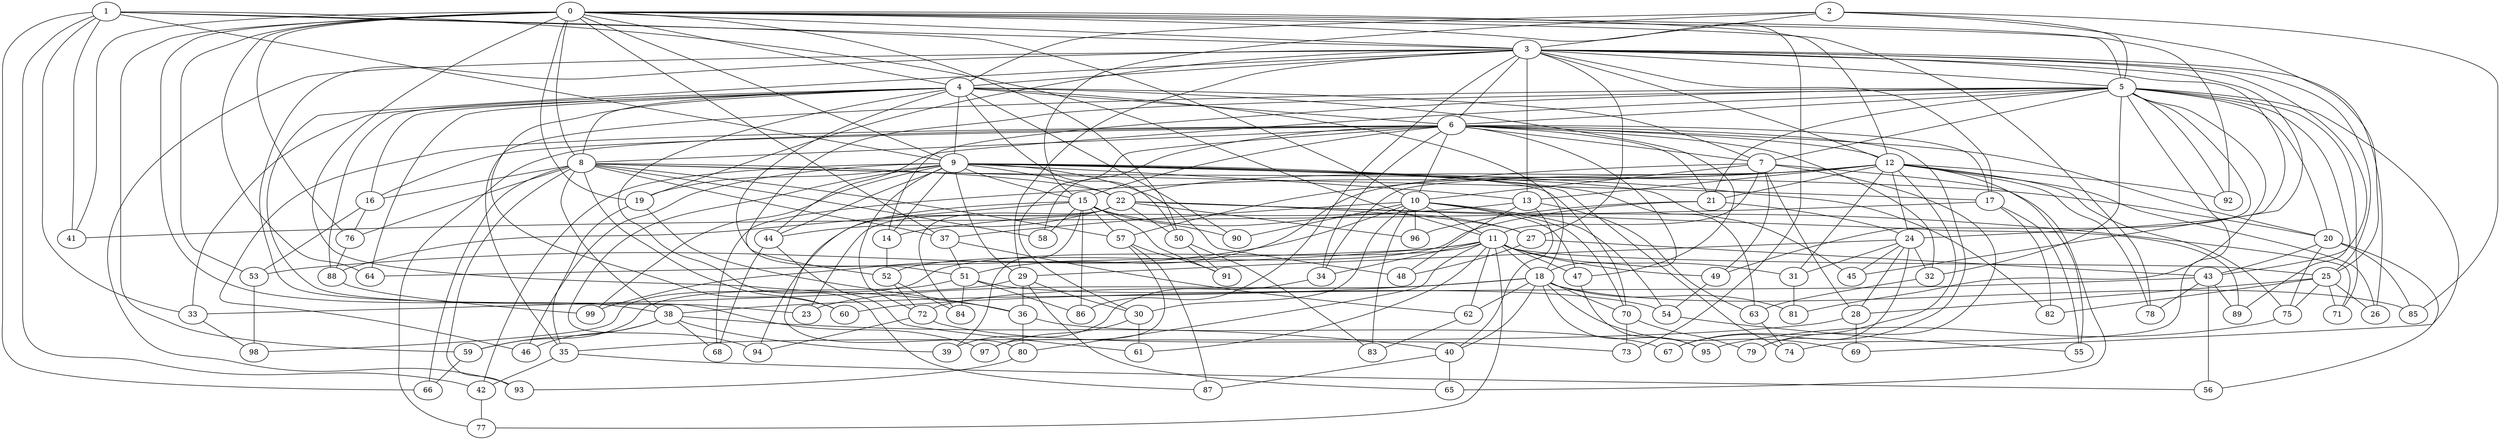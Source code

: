 strict graph "barabasi_albert_graph(100,3)" {
0;
1;
2;
3;
4;
5;
6;
7;
8;
9;
10;
11;
12;
13;
14;
15;
16;
17;
18;
19;
20;
21;
22;
23;
24;
25;
26;
27;
28;
29;
30;
31;
32;
33;
34;
35;
36;
37;
38;
39;
40;
41;
42;
43;
44;
45;
46;
47;
48;
49;
50;
51;
52;
53;
54;
55;
56;
57;
58;
59;
60;
61;
62;
63;
64;
65;
66;
67;
68;
69;
70;
71;
72;
73;
74;
75;
76;
77;
78;
79;
80;
81;
82;
83;
84;
85;
86;
87;
88;
89;
90;
91;
92;
93;
94;
95;
96;
97;
98;
99;
0 -- 64  [is_available=True, prob="1.0"];
0 -- 3  [is_available=True, prob="0.704275551802"];
0 -- 4  [is_available=True, prob="0.933100118974"];
0 -- 5  [is_available=True, prob="0.658796699306"];
0 -- 38  [is_available=True, prob="0.734025021602"];
0 -- 8  [is_available=True, prob="0.782034149923"];
0 -- 9  [is_available=True, prob="0.891700712305"];
0 -- 12  [is_available=True, prob="0.514790359183"];
0 -- 78  [is_available=True, prob="0.848767645824"];
0 -- 76  [is_available=True, prob="1.0"];
0 -- 50  [is_available=True, prob="1.0"];
0 -- 19  [is_available=True, prob="0.307511425495"];
0 -- 53  [is_available=True, prob="1.0"];
0 -- 73  [is_available=True, prob="0.79984046093"];
0 -- 41  [is_available=True, prob="0.977071198338"];
0 -- 36  [is_available=True, prob="0.152738771193"];
0 -- 59  [is_available=True, prob="0.0468268607034"];
0 -- 92  [is_available=True, prob="1.0"];
0 -- 37  [is_available=True, prob="1.0"];
1 -- 33  [is_available=True, prob="0.00104923510772"];
1 -- 66  [is_available=True, prob="0.405278177938"];
1 -- 3  [is_available=True, prob="0.770305504786"];
1 -- 9  [is_available=True, prob="0.0227666235179"];
1 -- 10  [is_available=True, prob="0.963190845466"];
1 -- 11  [is_available=True, prob="1.0"];
1 -- 41  [is_available=True, prob="1.0"];
1 -- 42  [is_available=True, prob="1.0"];
2 -- 3  [is_available=True, prob="0.975484032032"];
2 -- 4  [is_available=True, prob="0.891541490768"];
2 -- 5  [is_available=True, prob="0.25291753183"];
2 -- 15  [is_available=True, prob="0.911481451325"];
2 -- 85  [is_available=True, prob="1.0"];
2 -- 25  [is_available=True, prob="0.439853305947"];
3 -- 4  [is_available=True, prob="1.0"];
3 -- 5  [is_available=True, prob="1.0"];
3 -- 6  [is_available=True, prob="0.960439112361"];
3 -- 97  [is_available=True, prob="0.932376099988"];
3 -- 43  [is_available=True, prob="0.978512977382"];
3 -- 12  [is_available=True, prob="0.949194989549"];
3 -- 13  [is_available=True, prob="0.649474207376"];
3 -- 93  [is_available=True, prob="1.0"];
3 -- 45  [is_available=True, prob="1.0"];
3 -- 17  [is_available=True, prob="0.362330554372"];
3 -- 19  [is_available=True, prob="1.0"];
3 -- 86  [is_available=True, prob="0.00131222990692"];
3 -- 23  [is_available=True, prob="0.55309565789"];
3 -- 24  [is_available=True, prob="0.993504434231"];
3 -- 25  [is_available=True, prob="0.247482351762"];
3 -- 26  [is_available=True, prob="0.456600599563"];
3 -- 27  [is_available=True, prob="0.947529674277"];
3 -- 29  [is_available=True, prob="0.523574408482"];
4 -- 33  [is_available=True, prob="1.0"];
4 -- 6  [is_available=True, prob="0.530637288806"];
4 -- 7  [is_available=True, prob="1.0"];
4 -- 8  [is_available=True, prob="0.158775309243"];
4 -- 9  [is_available=True, prob="0.11091532493"];
4 -- 50  [is_available=True, prob="0.860221687221"];
4 -- 64  [is_available=True, prob="0.324438239296"];
4 -- 47  [is_available=True, prob="1.0"];
4 -- 16  [is_available=True, prob="1.0"];
4 -- 18  [is_available=True, prob="0.107450924474"];
4 -- 51  [is_available=True, prob="0.251100385862"];
4 -- 87  [is_available=True, prob="0.242324813467"];
4 -- 88  [is_available=True, prob="0.578056445347"];
4 -- 90  [is_available=True, prob="0.0791536013475"];
4 -- 60  [is_available=True, prob="0.926558547517"];
5 -- 32  [is_available=True, prob="0.994732366992"];
5 -- 69  [is_available=True, prob="0.753216623853"];
5 -- 6  [is_available=True, prob="0.263141936387"];
5 -- 7  [is_available=True, prob="0.502861003032"];
5 -- 74  [is_available=True, prob="0.102499032336"];
5 -- 71  [is_available=True, prob="0.847822411555"];
5 -- 44  [is_available=True, prob="0.151821304824"];
5 -- 14  [is_available=True, prob="0.366404726614"];
5 -- 49  [is_available=True, prob="0.253041409444"];
5 -- 35  [is_available=True, prob="0.407952367075"];
5 -- 20  [is_available=True, prob="0.589356569815"];
5 -- 21  [is_available=True, prob="0.175388060969"];
5 -- 89  [is_available=True, prob="0.484108936004"];
5 -- 52  [is_available=True, prob="0.547852457469"];
5 -- 92  [is_available=True, prob="0.381917131647"];
5 -- 81  [is_available=True, prob="1.0"];
6 -- 32  [is_available=True, prob="0.490082103697"];
6 -- 34  [is_available=True, prob="0.137334619607"];
6 -- 7  [is_available=True, prob="0.33379382348"];
6 -- 8  [is_available=True, prob="1.0"];
6 -- 10  [is_available=True, prob="0.581602109791"];
6 -- 12  [is_available=True, prob="0.828017406789"];
6 -- 77  [is_available=True, prob="0.987217477572"];
6 -- 46  [is_available=True, prob="0.84405215209"];
6 -- 15  [is_available=True, prob="0.333769294668"];
6 -- 16  [is_available=True, prob="0.435249282679"];
6 -- 17  [is_available=True, prob="0.447434730535"];
6 -- 18  [is_available=True, prob="0.345518143469"];
6 -- 67  [is_available=True, prob="0.219094566169"];
6 -- 20  [is_available=True, prob="0.741943333358"];
6 -- 21  [is_available=True, prob="0.716074900117"];
6 -- 58  [is_available=True, prob="0.142385541075"];
6 -- 30  [is_available=True, prob="0.467744730268"];
7 -- 65  [is_available=True, prob="0.719644932195"];
7 -- 10  [is_available=True, prob="1.0"];
7 -- 11  [is_available=True, prob="0.123816647225"];
7 -- 79  [is_available=True, prob="1.0"];
7 -- 49  [is_available=True, prob="0.900150940282"];
7 -- 51  [is_available=True, prob="0.832350554024"];
7 -- 28  [is_available=True, prob="0.411952713492"];
8 -- 66  [is_available=True, prob="0.181671459316"];
8 -- 37  [is_available=True, prob="0.738426187527"];
8 -- 76  [is_available=True, prob="0.285396473793"];
8 -- 16  [is_available=True, prob="1.0"];
8 -- 17  [is_available=True, prob="0.400736672824"];
8 -- 20  [is_available=True, prob="0.385883858411"];
8 -- 22  [is_available=True, prob="0.27177538331"];
8 -- 57  [is_available=True, prob="0.873057754021"];
8 -- 58  [is_available=True, prob="0.035567030492"];
8 -- 38  [is_available=True, prob="1.0"];
8 -- 60  [is_available=True, prob="0.435480126024"];
8 -- 93  [is_available=True, prob="0.248066314623"];
9 -- 45  [is_available=True, prob="0.589898659099"];
9 -- 99  [is_available=True, prob="0.285593531276"];
9 -- 70  [is_available=True, prob="0.859330368095"];
9 -- 72  [is_available=True, prob="0.677056337743"];
9 -- 42  [is_available=True, prob="0.364896967676"];
9 -- 44  [is_available=True, prob="1.0"];
9 -- 13  [is_available=True, prob="1.0"];
9 -- 14  [is_available=True, prob="0.894004576289"];
9 -- 15  [is_available=True, prob="1.0"];
9 -- 48  [is_available=True, prob="0.700709846391"];
9 -- 82  [is_available=True, prob="0.604166878626"];
9 -- 19  [is_available=True, prob="0.631568353118"];
9 -- 74  [is_available=True, prob="0.687093426517"];
9 -- 46  [is_available=True, prob="0.839430358666"];
9 -- 22  [is_available=True, prob="0.238027136925"];
9 -- 29  [is_available=True, prob="0.590300610531"];
9 -- 94  [is_available=True, prob="0.0771920238387"];
9 -- 63  [is_available=True, prob="0.988959902668"];
10 -- 96  [is_available=True, prob="0.912263799333"];
10 -- 99  [is_available=True, prob="0.0453326016622"];
10 -- 37  [is_available=True, prob="0.925998440602"];
10 -- 11  [is_available=True, prob="0.103334225161"];
10 -- 47  [is_available=True, prob="0.586742445856"];
10 -- 83  [is_available=True, prob="0.0145138743873"];
10 -- 54  [is_available=True, prob="0.289375993717"];
10 -- 90  [is_available=True, prob="0.265449372099"];
10 -- 70  [is_available=True, prob="0.717023760822"];
10 -- 30  [is_available=True, prob="1.0"];
11 -- 64  [is_available=True, prob="1.0"];
11 -- 34  [is_available=True, prob="0.529771523751"];
11 -- 98  [is_available=True, prob="0.385042110573"];
11 -- 77  [is_available=True, prob="0.463772691223"];
11 -- 47  [is_available=True, prob="0.513092454255"];
11 -- 80  [is_available=True, prob="0.551356868423"];
11 -- 49  [is_available=True, prob="0.806116131521"];
11 -- 18  [is_available=True, prob="1.0"];
11 -- 53  [is_available=True, prob="0.749187885645"];
11 -- 25  [is_available=True, prob="0.447685789841"];
11 -- 61  [is_available=True, prob="0.0961314477001"];
11 -- 62  [is_available=True, prob="0.806112947692"];
11 -- 31  [is_available=True, prob="0.769632141714"];
12 -- 34  [is_available=True, prob="0.0403784600669"];
12 -- 68  [is_available=True, prob="1.0"];
12 -- 75  [is_available=True, prob="1.0"];
12 -- 13  [is_available=True, prob="1.0"];
12 -- 78  [is_available=True, prob="1.0"];
12 -- 67  [is_available=True, prob="0.059224699975"];
12 -- 21  [is_available=True, prob="0.850577935467"];
12 -- 22  [is_available=True, prob="0.772993362346"];
12 -- 55  [is_available=True, prob="0.981313085686"];
12 -- 24  [is_available=True, prob="0.465407931898"];
12 -- 57  [is_available=True, prob="0.570669956871"];
12 -- 26  [is_available=True, prob="0.540862443817"];
12 -- 92  [is_available=True, prob="0.0265923188574"];
12 -- 31  [is_available=True, prob="0.786536205789"];
13 -- 40  [is_available=True, prob="0.116303536558"];
13 -- 14  [is_available=True, prob="1.0"];
13 -- 48  [is_available=True, prob="1.0"];
13 -- 63  [is_available=True, prob="0.76981372917"];
14 -- 52  [is_available=True, prob="0.0697463827322"];
15 -- 91  [is_available=True, prob="0.627658608308"];
15 -- 39  [is_available=True, prob="0.00278889589456"];
15 -- 80  [is_available=True, prob="0.110213671266"];
15 -- 86  [is_available=True, prob="1.0"];
15 -- 88  [is_available=True, prob="1.0"];
15 -- 57  [is_available=True, prob="1.0"];
15 -- 58  [is_available=True, prob="1.0"];
15 -- 27  [is_available=True, prob="0.570965245091"];
15 -- 90  [is_available=True, prob="1.0"];
16 -- 76  [is_available=True, prob="0.552589663451"];
16 -- 53  [is_available=True, prob="0.823619090669"];
17 -- 41  [is_available=True, prob="0.653899138896"];
17 -- 82  [is_available=True, prob="0.565420848153"];
17 -- 55  [is_available=True, prob="0.393641914381"];
18 -- 38  [is_available=True, prob="0.63122463298"];
18 -- 81  [is_available=True, prob="1.0"];
18 -- 40  [is_available=True, prob="1.0"];
18 -- 72  [is_available=True, prob="0.897605470825"];
18 -- 85  [is_available=True, prob="0.359030767584"];
18 -- 23  [is_available=True, prob="0.135357081194"];
18 -- 95  [is_available=True, prob="1.0"];
18 -- 70  [is_available=True, prob="0.742527427262"];
18 -- 62  [is_available=True, prob="1.0"];
18 -- 69  [is_available=True, prob="0.923214132055"];
19 -- 36  [is_available=True, prob="0.941567185569"];
19 -- 35  [is_available=True, prob="0.278504791601"];
20 -- 43  [is_available=True, prob="0.591973274723"];
20 -- 75  [is_available=True, prob="0.326886675354"];
20 -- 85  [is_available=True, prob="0.576136848261"];
20 -- 56  [is_available=True, prob="0.456837832774"];
21 -- 96  [is_available=True, prob="0.82493999915"];
21 -- 52  [is_available=True, prob="0.982053360889"];
21 -- 24  [is_available=True, prob="0.485561701442"];
22 -- 96  [is_available=True, prob="0.102797598513"];
22 -- 71  [is_available=True, prob="0.680117407596"];
22 -- 44  [is_available=True, prob="0.22532599393"];
22 -- 50  [is_available=True, prob="0.135385093868"];
22 -- 84  [is_available=True, prob="0.37580008406"];
22 -- 23  [is_available=True, prob="0.516349568192"];
22 -- 89  [is_available=True, prob="0.75899518363"];
22 -- 27  [is_available=True, prob="0.286500035276"];
22 -- 94  [is_available=True, prob="0.362127563623"];
24 -- 32  [is_available=True, prob="0.0712790894356"];
24 -- 45  [is_available=True, prob="1.0"];
24 -- 79  [is_available=True, prob="1.0"];
24 -- 28  [is_available=True, prob="0.959511586685"];
24 -- 29  [is_available=True, prob="0.783887123732"];
24 -- 31  [is_available=True, prob="1.0"];
25 -- 71  [is_available=True, prob="1.0"];
25 -- 82  [is_available=True, prob="0.44614892114"];
25 -- 75  [is_available=True, prob="0.978243206194"];
25 -- 26  [is_available=True, prob="0.0373334936331"];
25 -- 28  [is_available=True, prob="0.858481390566"];
27 -- 48  [is_available=True, prob="0.823621828312"];
27 -- 43  [is_available=True, prob="0.180759616059"];
28 -- 35  [is_available=True, prob="1.0"];
28 -- 69  [is_available=True, prob="0.641991943451"];
29 -- 33  [is_available=True, prob="0.896486268559"];
29 -- 36  [is_available=True, prob="1.0"];
29 -- 65  [is_available=True, prob="1.0"];
29 -- 30  [is_available=True, prob="0.758828723896"];
30 -- 97  [is_available=True, prob="0.712504184728"];
30 -- 61  [is_available=True, prob="1.0"];
31 -- 81  [is_available=True, prob="0.0320667482416"];
32 -- 63  [is_available=True, prob="1.0"];
33 -- 98  [is_available=True, prob="1.0"];
34 -- 39  [is_available=True, prob="0.320835254563"];
35 -- 56  [is_available=True, prob="0.332728125255"];
35 -- 42  [is_available=True, prob="0.133992955722"];
36 -- 80  [is_available=True, prob="1.0"];
36 -- 67  [is_available=True, prob="0.11674766951"];
37 -- 51  [is_available=True, prob="0.639721905098"];
37 -- 62  [is_available=True, prob="0.589424569825"];
38 -- 68  [is_available=True, prob="0.33131200109"];
38 -- 39  [is_available=True, prob="1.0"];
38 -- 46  [is_available=True, prob="0.456921795441"];
38 -- 40  [is_available=True, prob="0.309358535257"];
38 -- 59  [is_available=True, prob="0.102032046043"];
40 -- 65  [is_available=True, prob="1.0"];
40 -- 87  [is_available=True, prob="0.719262872105"];
42 -- 77  [is_available=True, prob="0.00489961851657"];
43 -- 78  [is_available=True, prob="0.781025204601"];
43 -- 56  [is_available=True, prob="0.172493421521"];
43 -- 89  [is_available=True, prob="1.0"];
43 -- 60  [is_available=True, prob="0.803829538255"];
44 -- 68  [is_available=True, prob="1.0"];
44 -- 61  [is_available=True, prob="0.177988953777"];
47 -- 95  [is_available=True, prob="0.557374274787"];
49 -- 54  [is_available=True, prob="0.509981961976"];
50 -- 91  [is_available=True, prob="0.445906802728"];
50 -- 83  [is_available=True, prob="1.0"];
51 -- 84  [is_available=True, prob="1.0"];
51 -- 54  [is_available=True, prob="0.562896918742"];
51 -- 59  [is_available=True, prob="1.0"];
51 -- 86  [is_available=True, prob="0.0534943807802"];
52 -- 72  [is_available=True, prob="0.379195409684"];
52 -- 84  [is_available=True, prob="0.38756584002"];
53 -- 98  [is_available=True, prob="0.0141449962805"];
54 -- 55  [is_available=True, prob="0.458496402842"];
57 -- 97  [is_available=True, prob="1.0"];
57 -- 87  [is_available=True, prob="0.667275948922"];
57 -- 91  [is_available=True, prob="0.751982327551"];
59 -- 66  [is_available=True, prob="1.0"];
62 -- 83  [is_available=True, prob="1.0"];
63 -- 74  [is_available=True, prob="0.789693868321"];
70 -- 79  [is_available=True, prob="1.0"];
70 -- 73  [is_available=True, prob="1.0"];
72 -- 94  [is_available=True, prob="0.125765485585"];
72 -- 73  [is_available=True, prob="0.431506647394"];
75 -- 95  [is_available=True, prob="1.0"];
76 -- 88  [is_available=True, prob="1.0"];
80 -- 93  [is_available=True, prob="0.310037215444"];
88 -- 99  [is_available=True, prob="0.455916170693"];
}
